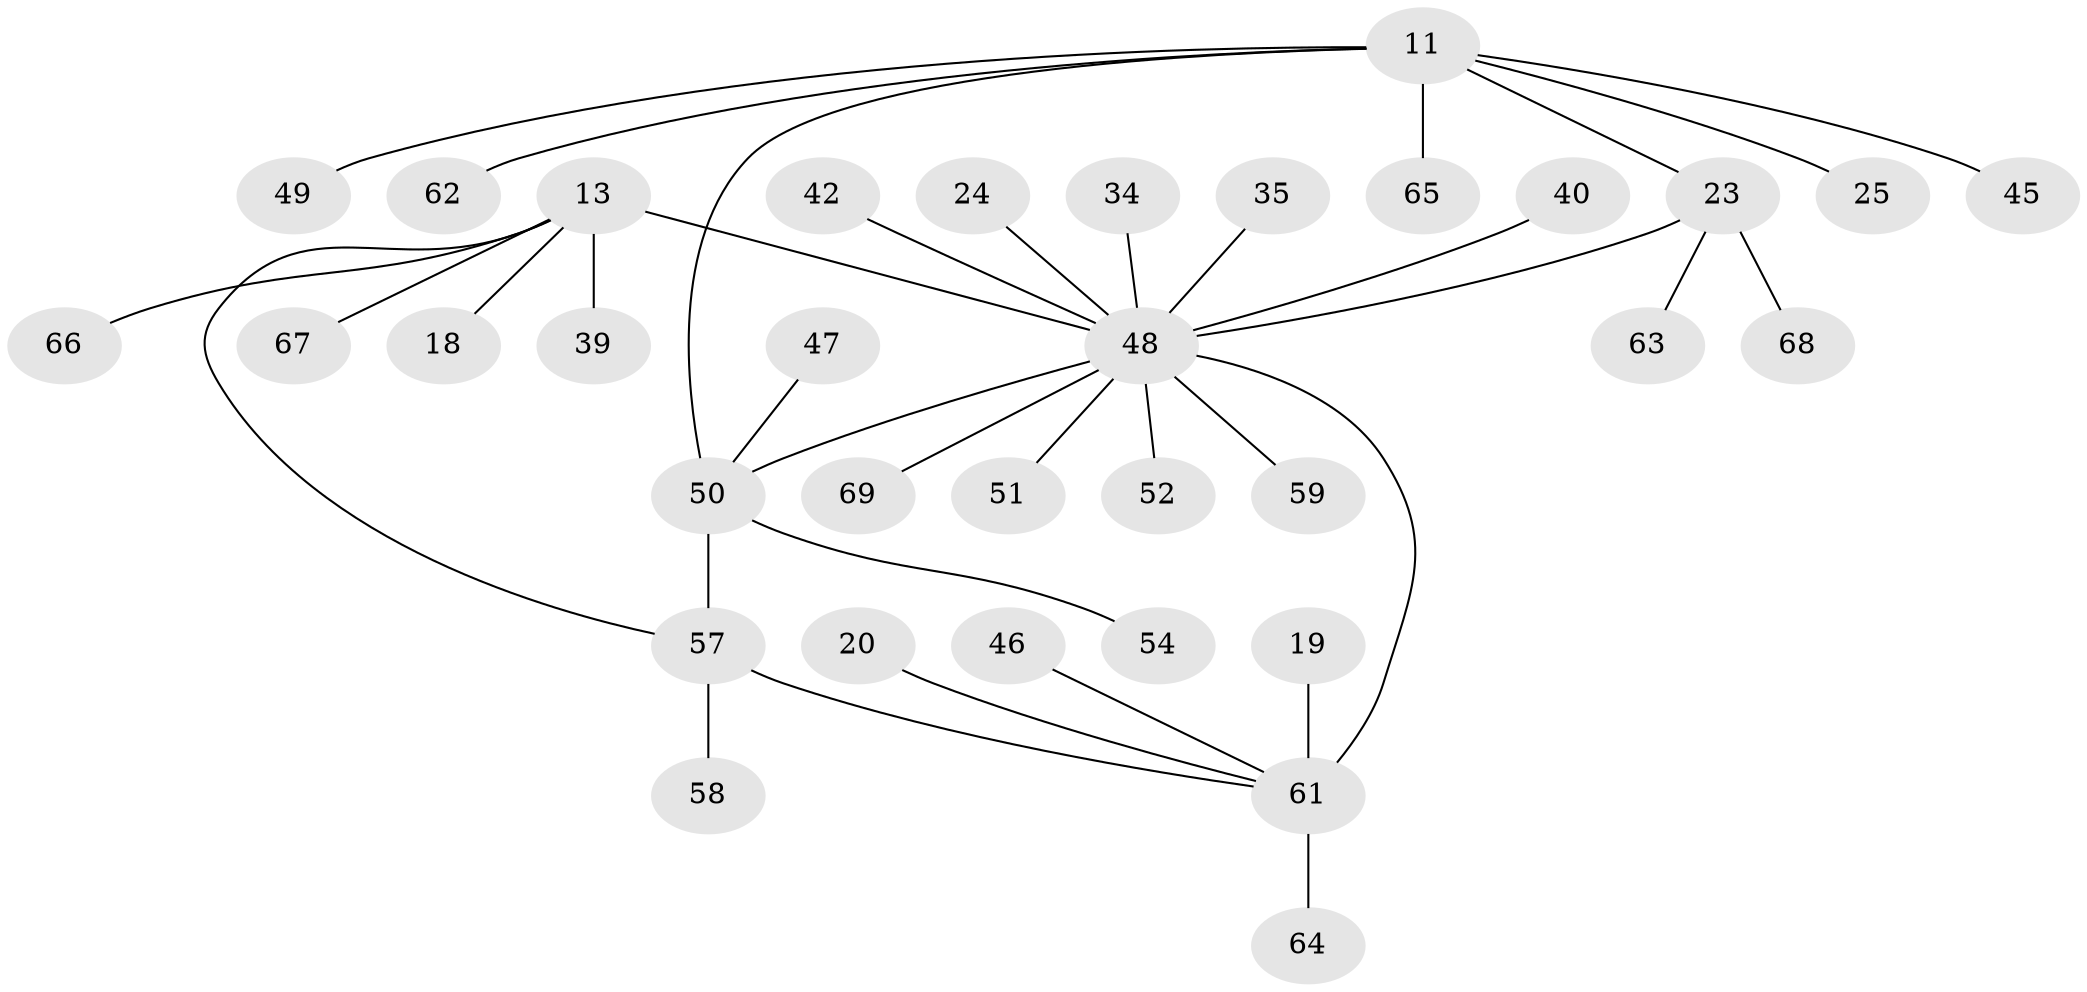 // original degree distribution, {5: 0.07246376811594203, 6: 0.057971014492753624, 7: 0.028985507246376812, 4: 0.028985507246376812, 10: 0.014492753623188406, 9: 0.014492753623188406, 3: 0.028985507246376812, 8: 0.014492753623188406, 1: 0.5797101449275363, 2: 0.15942028985507245}
// Generated by graph-tools (version 1.1) at 2025/56/03/09/25 04:56:01]
// undirected, 34 vertices, 36 edges
graph export_dot {
graph [start="1"]
  node [color=gray90,style=filled];
  11;
  13;
  18;
  19;
  20;
  23 [super="+3"];
  24;
  25;
  34;
  35;
  39;
  40;
  42;
  45;
  46;
  47;
  48 [super="+43+15"];
  49;
  50 [super="+6+31+12"];
  51;
  52;
  54;
  57 [super="+44+29"];
  58;
  59;
  61 [super="+32"];
  62 [super="+41"];
  63;
  64 [super="+37"];
  65 [super="+33+60"];
  66;
  67 [super="+56"];
  68 [super="+53+55"];
  69 [super="+36"];
  11 -- 23 [weight=2];
  11 -- 25;
  11 -- 45;
  11 -- 49;
  11 -- 65;
  11 -- 62;
  11 -- 50 [weight=2];
  13 -- 18;
  13 -- 39;
  13 -- 66;
  13 -- 67;
  13 -- 48 [weight=3];
  13 -- 57;
  19 -- 61;
  20 -- 61;
  23 -- 63;
  23 -- 68;
  23 -- 48 [weight=3];
  24 -- 48;
  34 -- 48;
  35 -- 48;
  40 -- 48;
  42 -- 48;
  46 -- 61;
  47 -- 50;
  48 -- 61 [weight=3];
  48 -- 52;
  48 -- 59 [weight=2];
  48 -- 69;
  48 -- 51;
  48 -- 50 [weight=3];
  50 -- 54;
  50 -- 57 [weight=2];
  57 -- 61;
  57 -- 58;
  61 -- 64;
}
